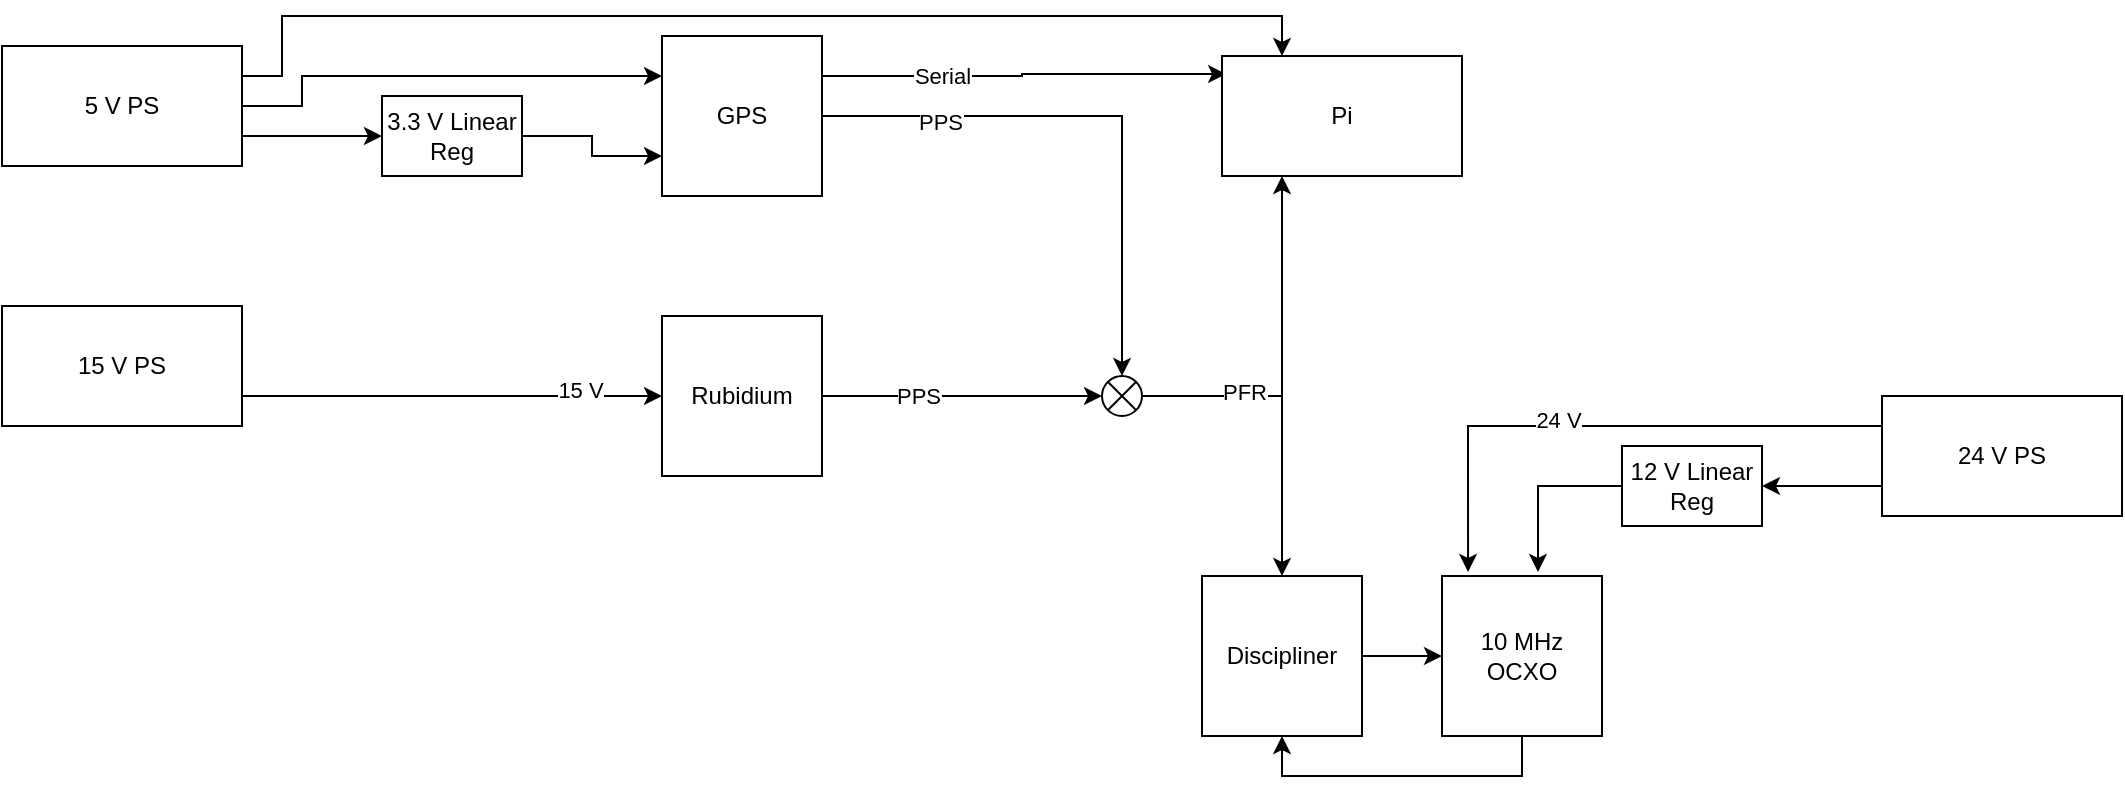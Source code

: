 <mxfile version="13.7.9" type="device"><diagram id="f07gQyAFmeQaMb6LqflE" name="Page-1"><mxGraphModel dx="2272" dy="721" grid="1" gridSize="10" guides="1" tooltips="1" connect="1" arrows="1" fold="1" page="1" pageScale="1" pageWidth="850" pageHeight="1100" math="0" shadow="0"><root><mxCell id="0"/><mxCell id="1" parent="0"/><mxCell id="m5Ec0LWoziNvVT5AN8DZ-6" style="edgeStyle=orthogonalEdgeStyle;rounded=0;orthogonalLoop=1;jettySize=auto;html=1;exitX=1;exitY=0.5;exitDx=0;exitDy=0;entryX=0.5;entryY=0;entryDx=0;entryDy=0;" edge="1" parent="1" source="m5Ec0LWoziNvVT5AN8DZ-1" target="m5Ec0LWoziNvVT5AN8DZ-5"><mxGeometry relative="1" as="geometry"/></mxCell><mxCell id="m5Ec0LWoziNvVT5AN8DZ-15" value="PPS" style="edgeLabel;html=1;align=center;verticalAlign=middle;resizable=0;points=[];" vertex="1" connectable="0" parent="m5Ec0LWoziNvVT5AN8DZ-6"><mxGeometry x="-0.579" y="-3" relative="1" as="geometry"><mxPoint as="offset"/></mxGeometry></mxCell><mxCell id="m5Ec0LWoziNvVT5AN8DZ-13" style="edgeStyle=orthogonalEdgeStyle;rounded=0;orthogonalLoop=1;jettySize=auto;html=1;exitX=1;exitY=0.25;exitDx=0;exitDy=0;entryX=0.017;entryY=0.15;entryDx=0;entryDy=0;entryPerimeter=0;" edge="1" parent="1" source="m5Ec0LWoziNvVT5AN8DZ-1" target="m5Ec0LWoziNvVT5AN8DZ-3"><mxGeometry relative="1" as="geometry"/></mxCell><mxCell id="m5Ec0LWoziNvVT5AN8DZ-14" value="Serial" style="edgeLabel;html=1;align=center;verticalAlign=middle;resizable=0;points=[];" vertex="1" connectable="0" parent="m5Ec0LWoziNvVT5AN8DZ-13"><mxGeometry x="-0.409" relative="1" as="geometry"><mxPoint as="offset"/></mxGeometry></mxCell><mxCell id="m5Ec0LWoziNvVT5AN8DZ-1" value="GPS" style="whiteSpace=wrap;html=1;aspect=fixed;" vertex="1" parent="1"><mxGeometry x="180" y="70" width="80" height="80" as="geometry"/></mxCell><mxCell id="m5Ec0LWoziNvVT5AN8DZ-7" style="edgeStyle=orthogonalEdgeStyle;rounded=0;orthogonalLoop=1;jettySize=auto;html=1;exitX=1;exitY=0.5;exitDx=0;exitDy=0;entryX=0;entryY=0.5;entryDx=0;entryDy=0;" edge="1" parent="1" source="m5Ec0LWoziNvVT5AN8DZ-2" target="m5Ec0LWoziNvVT5AN8DZ-5"><mxGeometry relative="1" as="geometry"/></mxCell><mxCell id="m5Ec0LWoziNvVT5AN8DZ-16" value="PPS" style="edgeLabel;html=1;align=center;verticalAlign=middle;resizable=0;points=[];" vertex="1" connectable="0" parent="m5Ec0LWoziNvVT5AN8DZ-7"><mxGeometry x="-0.314" relative="1" as="geometry"><mxPoint as="offset"/></mxGeometry></mxCell><mxCell id="m5Ec0LWoziNvVT5AN8DZ-2" value="Rubidium" style="whiteSpace=wrap;html=1;aspect=fixed;" vertex="1" parent="1"><mxGeometry x="180" y="210" width="80" height="80" as="geometry"/></mxCell><mxCell id="m5Ec0LWoziNvVT5AN8DZ-3" value="Pi" style="rounded=0;whiteSpace=wrap;html=1;" vertex="1" parent="1"><mxGeometry x="460" y="80" width="120" height="60" as="geometry"/></mxCell><mxCell id="m5Ec0LWoziNvVT5AN8DZ-11" style="edgeStyle=orthogonalEdgeStyle;rounded=0;orthogonalLoop=1;jettySize=auto;html=1;exitX=0.5;exitY=1;exitDx=0;exitDy=0;entryX=0.5;entryY=1;entryDx=0;entryDy=0;" edge="1" parent="1" source="m5Ec0LWoziNvVT5AN8DZ-4" target="m5Ec0LWoziNvVT5AN8DZ-8"><mxGeometry relative="1" as="geometry"/></mxCell><mxCell id="m5Ec0LWoziNvVT5AN8DZ-4" value="10 MHz OCXO" style="whiteSpace=wrap;html=1;aspect=fixed;" vertex="1" parent="1"><mxGeometry x="570" y="340" width="80" height="80" as="geometry"/></mxCell><mxCell id="m5Ec0LWoziNvVT5AN8DZ-9" style="edgeStyle=orthogonalEdgeStyle;rounded=0;orthogonalLoop=1;jettySize=auto;html=1;exitX=1;exitY=0.5;exitDx=0;exitDy=0;entryX=0.5;entryY=0;entryDx=0;entryDy=0;" edge="1" parent="1" source="m5Ec0LWoziNvVT5AN8DZ-5" target="m5Ec0LWoziNvVT5AN8DZ-8"><mxGeometry relative="1" as="geometry"/></mxCell><mxCell id="m5Ec0LWoziNvVT5AN8DZ-12" style="edgeStyle=orthogonalEdgeStyle;rounded=0;orthogonalLoop=1;jettySize=auto;html=1;exitX=1;exitY=0.5;exitDx=0;exitDy=0;entryX=0.25;entryY=1;entryDx=0;entryDy=0;" edge="1" parent="1" source="m5Ec0LWoziNvVT5AN8DZ-5" target="m5Ec0LWoziNvVT5AN8DZ-3"><mxGeometry relative="1" as="geometry"/></mxCell><mxCell id="m5Ec0LWoziNvVT5AN8DZ-17" value="PFR" style="edgeLabel;html=1;align=center;verticalAlign=middle;resizable=0;points=[];" vertex="1" connectable="0" parent="m5Ec0LWoziNvVT5AN8DZ-12"><mxGeometry x="-0.433" y="2" relative="1" as="geometry"><mxPoint as="offset"/></mxGeometry></mxCell><mxCell id="m5Ec0LWoziNvVT5AN8DZ-5" value="" style="shape=sumEllipse;perimeter=ellipsePerimeter;whiteSpace=wrap;html=1;backgroundOutline=1;" vertex="1" parent="1"><mxGeometry x="400" y="240" width="20" height="20" as="geometry"/></mxCell><mxCell id="m5Ec0LWoziNvVT5AN8DZ-10" style="edgeStyle=orthogonalEdgeStyle;rounded=0;orthogonalLoop=1;jettySize=auto;html=1;exitX=1;exitY=0.5;exitDx=0;exitDy=0;entryX=0;entryY=0.5;entryDx=0;entryDy=0;" edge="1" parent="1" source="m5Ec0LWoziNvVT5AN8DZ-8" target="m5Ec0LWoziNvVT5AN8DZ-4"><mxGeometry relative="1" as="geometry"/></mxCell><mxCell id="m5Ec0LWoziNvVT5AN8DZ-8" value="Discipliner" style="whiteSpace=wrap;html=1;aspect=fixed;" vertex="1" parent="1"><mxGeometry x="450" y="340" width="80" height="80" as="geometry"/></mxCell><mxCell id="m5Ec0LWoziNvVT5AN8DZ-19" style="edgeStyle=orthogonalEdgeStyle;rounded=0;orthogonalLoop=1;jettySize=auto;html=1;exitX=0;exitY=0.25;exitDx=0;exitDy=0;entryX=0.163;entryY=-0.025;entryDx=0;entryDy=0;entryPerimeter=0;" edge="1" parent="1" source="m5Ec0LWoziNvVT5AN8DZ-18" target="m5Ec0LWoziNvVT5AN8DZ-4"><mxGeometry relative="1" as="geometry"/></mxCell><mxCell id="m5Ec0LWoziNvVT5AN8DZ-20" value="24 V" style="edgeLabel;html=1;align=center;verticalAlign=middle;resizable=0;points=[];" vertex="1" connectable="0" parent="m5Ec0LWoziNvVT5AN8DZ-19"><mxGeometry x="0.159" y="-3" relative="1" as="geometry"><mxPoint as="offset"/></mxGeometry></mxCell><mxCell id="m5Ec0LWoziNvVT5AN8DZ-22" style="edgeStyle=orthogonalEdgeStyle;rounded=0;orthogonalLoop=1;jettySize=auto;html=1;exitX=0;exitY=0.75;exitDx=0;exitDy=0;entryX=1;entryY=0.5;entryDx=0;entryDy=0;" edge="1" parent="1" source="m5Ec0LWoziNvVT5AN8DZ-18" target="m5Ec0LWoziNvVT5AN8DZ-21"><mxGeometry relative="1" as="geometry"/></mxCell><mxCell id="m5Ec0LWoziNvVT5AN8DZ-18" value="24 V PS" style="rounded=0;whiteSpace=wrap;html=1;" vertex="1" parent="1"><mxGeometry x="790" y="250" width="120" height="60" as="geometry"/></mxCell><mxCell id="m5Ec0LWoziNvVT5AN8DZ-23" style="edgeStyle=orthogonalEdgeStyle;rounded=0;orthogonalLoop=1;jettySize=auto;html=1;exitX=0;exitY=0.5;exitDx=0;exitDy=0;entryX=0.6;entryY=-0.025;entryDx=0;entryDy=0;entryPerimeter=0;" edge="1" parent="1" source="m5Ec0LWoziNvVT5AN8DZ-21" target="m5Ec0LWoziNvVT5AN8DZ-4"><mxGeometry relative="1" as="geometry"/></mxCell><mxCell id="m5Ec0LWoziNvVT5AN8DZ-21" value="12 V Linear Reg" style="rounded=0;whiteSpace=wrap;html=1;" vertex="1" parent="1"><mxGeometry x="660" y="275" width="70" height="40" as="geometry"/></mxCell><mxCell id="m5Ec0LWoziNvVT5AN8DZ-25" style="edgeStyle=orthogonalEdgeStyle;rounded=0;orthogonalLoop=1;jettySize=auto;html=1;exitX=1;exitY=0.75;exitDx=0;exitDy=0;entryX=0;entryY=0.5;entryDx=0;entryDy=0;" edge="1" parent="1" source="m5Ec0LWoziNvVT5AN8DZ-24" target="m5Ec0LWoziNvVT5AN8DZ-2"><mxGeometry relative="1" as="geometry"/></mxCell><mxCell id="m5Ec0LWoziNvVT5AN8DZ-26" value="15 V" style="edgeLabel;html=1;align=center;verticalAlign=middle;resizable=0;points=[];" vertex="1" connectable="0" parent="m5Ec0LWoziNvVT5AN8DZ-25"><mxGeometry x="0.606" y="3" relative="1" as="geometry"><mxPoint as="offset"/></mxGeometry></mxCell><mxCell id="m5Ec0LWoziNvVT5AN8DZ-24" value="15 V PS" style="rounded=0;whiteSpace=wrap;html=1;" vertex="1" parent="1"><mxGeometry x="-150" y="205" width="120" height="60" as="geometry"/></mxCell><mxCell id="m5Ec0LWoziNvVT5AN8DZ-29" style="edgeStyle=orthogonalEdgeStyle;rounded=0;orthogonalLoop=1;jettySize=auto;html=1;entryX=0;entryY=0.25;entryDx=0;entryDy=0;exitX=1;exitY=0.5;exitDx=0;exitDy=0;" edge="1" parent="1" source="m5Ec0LWoziNvVT5AN8DZ-27" target="m5Ec0LWoziNvVT5AN8DZ-1"><mxGeometry relative="1" as="geometry"><mxPoint x="30" y="90" as="sourcePoint"/><Array as="points"><mxPoint y="105"/><mxPoint y="90"/></Array></mxGeometry></mxCell><mxCell id="m5Ec0LWoziNvVT5AN8DZ-30" style="edgeStyle=orthogonalEdgeStyle;rounded=0;orthogonalLoop=1;jettySize=auto;html=1;exitX=1;exitY=0.75;exitDx=0;exitDy=0;entryX=0;entryY=0.5;entryDx=0;entryDy=0;" edge="1" parent="1" source="m5Ec0LWoziNvVT5AN8DZ-27" target="m5Ec0LWoziNvVT5AN8DZ-28"><mxGeometry relative="1" as="geometry"/></mxCell><mxCell id="m5Ec0LWoziNvVT5AN8DZ-33" style="edgeStyle=orthogonalEdgeStyle;rounded=0;orthogonalLoop=1;jettySize=auto;html=1;exitX=1;exitY=0.25;exitDx=0;exitDy=0;entryX=0.25;entryY=0;entryDx=0;entryDy=0;" edge="1" parent="1" source="m5Ec0LWoziNvVT5AN8DZ-27" target="m5Ec0LWoziNvVT5AN8DZ-3"><mxGeometry relative="1" as="geometry"><Array as="points"><mxPoint x="-10" y="90"/><mxPoint x="-10" y="60"/><mxPoint x="490" y="60"/></Array></mxGeometry></mxCell><mxCell id="m5Ec0LWoziNvVT5AN8DZ-27" value="5 V PS" style="rounded=0;whiteSpace=wrap;html=1;" vertex="1" parent="1"><mxGeometry x="-150" y="75" width="120" height="60" as="geometry"/></mxCell><mxCell id="m5Ec0LWoziNvVT5AN8DZ-31" style="edgeStyle=orthogonalEdgeStyle;rounded=0;orthogonalLoop=1;jettySize=auto;html=1;exitX=1;exitY=0.5;exitDx=0;exitDy=0;entryX=0;entryY=0.75;entryDx=0;entryDy=0;" edge="1" parent="1" source="m5Ec0LWoziNvVT5AN8DZ-28" target="m5Ec0LWoziNvVT5AN8DZ-1"><mxGeometry relative="1" as="geometry"/></mxCell><mxCell id="m5Ec0LWoziNvVT5AN8DZ-28" value="3.3 V Linear Reg" style="rounded=0;whiteSpace=wrap;html=1;" vertex="1" parent="1"><mxGeometry x="40" y="100" width="70" height="40" as="geometry"/></mxCell></root></mxGraphModel></diagram></mxfile>